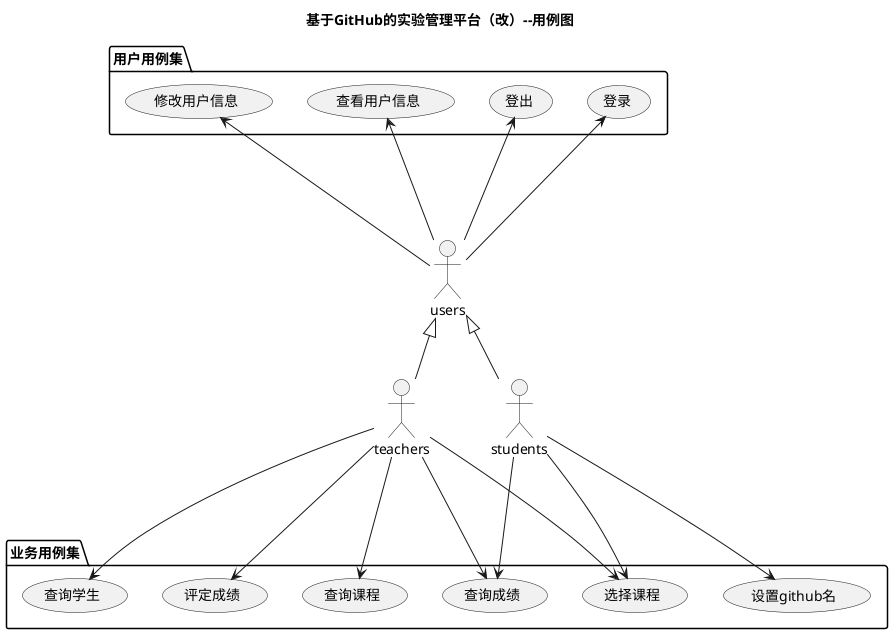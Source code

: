 ﻿@startuml
title 基于GitHub的实验管理平台（改）--用例图
actor teachers
actor students
actor users
users <|-- teachers
users <|-- students

package 用户用例集 {
users --up-> (登录)
users --up-> (登出)
users --up-> (查看用户信息)
users --up-> (修改用户信息)
}
package 业务用例集 {
teachers ---> (评定成绩)
teachers ---> (选择课程)
teachers ---> (查询课程)
teachers ---> (查询学生)
teachers ---> (查询成绩)
students ---> (选择课程)
students ---> (设置github名)
students ---> (查询成绩)
}
@enduml

@enduml
